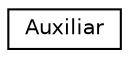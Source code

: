 digraph "Graphical Class Hierarchy"
{
 // LATEX_PDF_SIZE
  edge [fontname="Helvetica",fontsize="10",labelfontname="Helvetica",labelfontsize="10"];
  node [fontname="Helvetica",fontsize="10",shape=record];
  rankdir="LR";
  Node0 [label="Auxiliar",height=0.2,width=0.4,color="black", fillcolor="white", style="filled",URL="$classAuxiliar.html",tooltip=" "];
}
